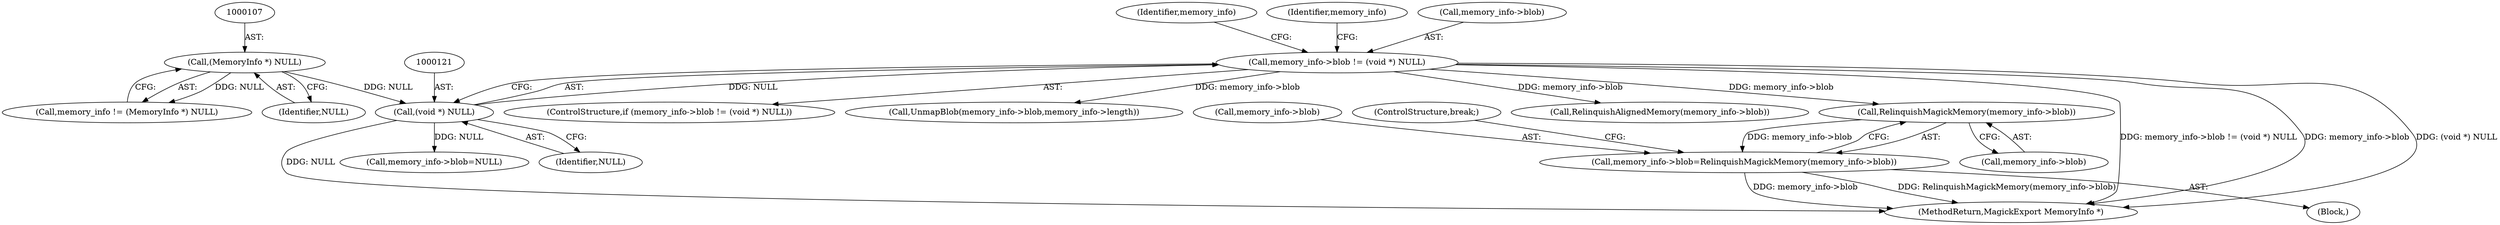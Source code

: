 digraph "0_ImageMagick_0f6fc2d5bf8f500820c3dbcf0d23ee14f2d9f734_0@pointer" {
"1000186" [label="(Call,RelinquishMagickMemory(memory_info->blob))"];
"1000116" [label="(Call,memory_info->blob != (void *) NULL)"];
"1000120" [label="(Call,(void *) NULL)"];
"1000106" [label="(Call,(MemoryInfo *) NULL)"];
"1000182" [label="(Call,memory_info->blob=RelinquishMagickMemory(memory_info->blob))"];
"1000122" [label="(Identifier,NULL)"];
"1000117" [label="(Call,memory_info->blob)"];
"1000155" [label="(Call,memory_info->blob=NULL)"];
"1000186" [label="(Call,RelinquishMagickMemory(memory_info->blob))"];
"1000116" [label="(Call,memory_info->blob != (void *) NULL)"];
"1000181" [label="(Block,)"];
"1000183" [label="(Call,memory_info->blob)"];
"1000120" [label="(Call,(void *) NULL)"];
"1000134" [label="(Call,RelinquishAlignedMemory(memory_info->blob))"];
"1000190" [label="(ControlStructure,break;)"];
"1000204" [label="(MethodReturn,MagickExport MemoryInfo *)"];
"1000193" [label="(Identifier,memory_info)"];
"1000125" [label="(Identifier,memory_info)"];
"1000182" [label="(Call,memory_info->blob=RelinquishMagickMemory(memory_info->blob))"];
"1000104" [label="(Call,memory_info != (MemoryInfo *) NULL)"];
"1000108" [label="(Identifier,NULL)"];
"1000115" [label="(ControlStructure,if (memory_info->blob != (void *) NULL))"];
"1000187" [label="(Call,memory_info->blob)"];
"1000106" [label="(Call,(MemoryInfo *) NULL)"];
"1000148" [label="(Call,UnmapBlob(memory_info->blob,memory_info->length))"];
"1000186" -> "1000182"  [label="AST: "];
"1000186" -> "1000187"  [label="CFG: "];
"1000187" -> "1000186"  [label="AST: "];
"1000182" -> "1000186"  [label="CFG: "];
"1000186" -> "1000182"  [label="DDG: memory_info->blob"];
"1000116" -> "1000186"  [label="DDG: memory_info->blob"];
"1000116" -> "1000115"  [label="AST: "];
"1000116" -> "1000120"  [label="CFG: "];
"1000117" -> "1000116"  [label="AST: "];
"1000120" -> "1000116"  [label="AST: "];
"1000125" -> "1000116"  [label="CFG: "];
"1000193" -> "1000116"  [label="CFG: "];
"1000116" -> "1000204"  [label="DDG: memory_info->blob"];
"1000116" -> "1000204"  [label="DDG: (void *) NULL"];
"1000116" -> "1000204"  [label="DDG: memory_info->blob != (void *) NULL"];
"1000120" -> "1000116"  [label="DDG: NULL"];
"1000116" -> "1000134"  [label="DDG: memory_info->blob"];
"1000116" -> "1000148"  [label="DDG: memory_info->blob"];
"1000120" -> "1000122"  [label="CFG: "];
"1000121" -> "1000120"  [label="AST: "];
"1000122" -> "1000120"  [label="AST: "];
"1000120" -> "1000204"  [label="DDG: NULL"];
"1000106" -> "1000120"  [label="DDG: NULL"];
"1000120" -> "1000155"  [label="DDG: NULL"];
"1000106" -> "1000104"  [label="AST: "];
"1000106" -> "1000108"  [label="CFG: "];
"1000107" -> "1000106"  [label="AST: "];
"1000108" -> "1000106"  [label="AST: "];
"1000104" -> "1000106"  [label="CFG: "];
"1000106" -> "1000104"  [label="DDG: NULL"];
"1000182" -> "1000181"  [label="AST: "];
"1000183" -> "1000182"  [label="AST: "];
"1000190" -> "1000182"  [label="CFG: "];
"1000182" -> "1000204"  [label="DDG: RelinquishMagickMemory(memory_info->blob)"];
"1000182" -> "1000204"  [label="DDG: memory_info->blob"];
}
